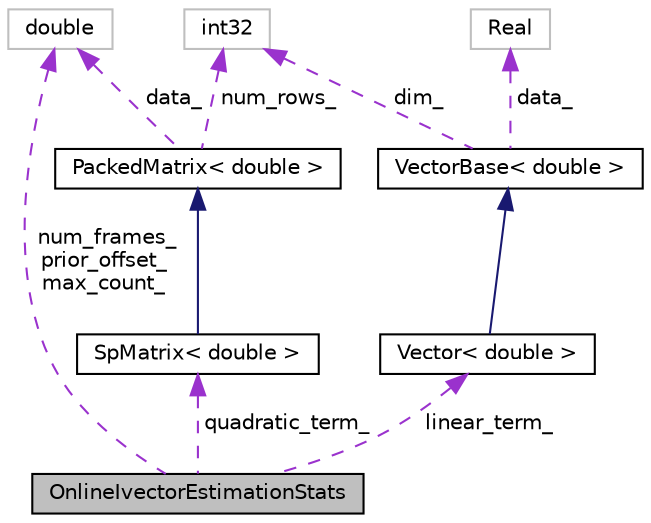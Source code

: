 digraph "OnlineIvectorEstimationStats"
{
  edge [fontname="Helvetica",fontsize="10",labelfontname="Helvetica",labelfontsize="10"];
  node [fontname="Helvetica",fontsize="10",shape=record];
  Node1 [label="OnlineIvectorEstimationStats",height=0.2,width=0.4,color="black", fillcolor="grey75", style="filled", fontcolor="black"];
  Node2 -> Node1 [dir="back",color="darkorchid3",fontsize="10",style="dashed",label=" num_frames_\nprior_offset_\nmax_count_" ,fontname="Helvetica"];
  Node2 [label="double",height=0.2,width=0.4,color="grey75", fillcolor="white", style="filled"];
  Node3 -> Node1 [dir="back",color="darkorchid3",fontsize="10",style="dashed",label=" quadratic_term_" ,fontname="Helvetica"];
  Node3 [label="SpMatrix\< double \>",height=0.2,width=0.4,color="black", fillcolor="white", style="filled",URL="$classkaldi_1_1SpMatrix.html"];
  Node4 -> Node3 [dir="back",color="midnightblue",fontsize="10",style="solid",fontname="Helvetica"];
  Node4 [label="PackedMatrix\< double \>",height=0.2,width=0.4,color="black", fillcolor="white", style="filled",URL="$classkaldi_1_1PackedMatrix.html"];
  Node2 -> Node4 [dir="back",color="darkorchid3",fontsize="10",style="dashed",label=" data_" ,fontname="Helvetica"];
  Node5 -> Node4 [dir="back",color="darkorchid3",fontsize="10",style="dashed",label=" num_rows_" ,fontname="Helvetica"];
  Node5 [label="int32",height=0.2,width=0.4,color="grey75", fillcolor="white", style="filled"];
  Node6 -> Node1 [dir="back",color="darkorchid3",fontsize="10",style="dashed",label=" linear_term_" ,fontname="Helvetica"];
  Node6 [label="Vector\< double \>",height=0.2,width=0.4,color="black", fillcolor="white", style="filled",URL="$classkaldi_1_1Vector.html"];
  Node7 -> Node6 [dir="back",color="midnightblue",fontsize="10",style="solid",fontname="Helvetica"];
  Node7 [label="VectorBase\< double \>",height=0.2,width=0.4,color="black", fillcolor="white", style="filled",URL="$classkaldi_1_1VectorBase.html",tooltip="Provides a vector abstraction class. "];
  Node8 -> Node7 [dir="back",color="darkorchid3",fontsize="10",style="dashed",label=" data_" ,fontname="Helvetica"];
  Node8 [label="Real",height=0.2,width=0.4,color="grey75", fillcolor="white", style="filled"];
  Node5 -> Node7 [dir="back",color="darkorchid3",fontsize="10",style="dashed",label=" dim_" ,fontname="Helvetica"];
}

